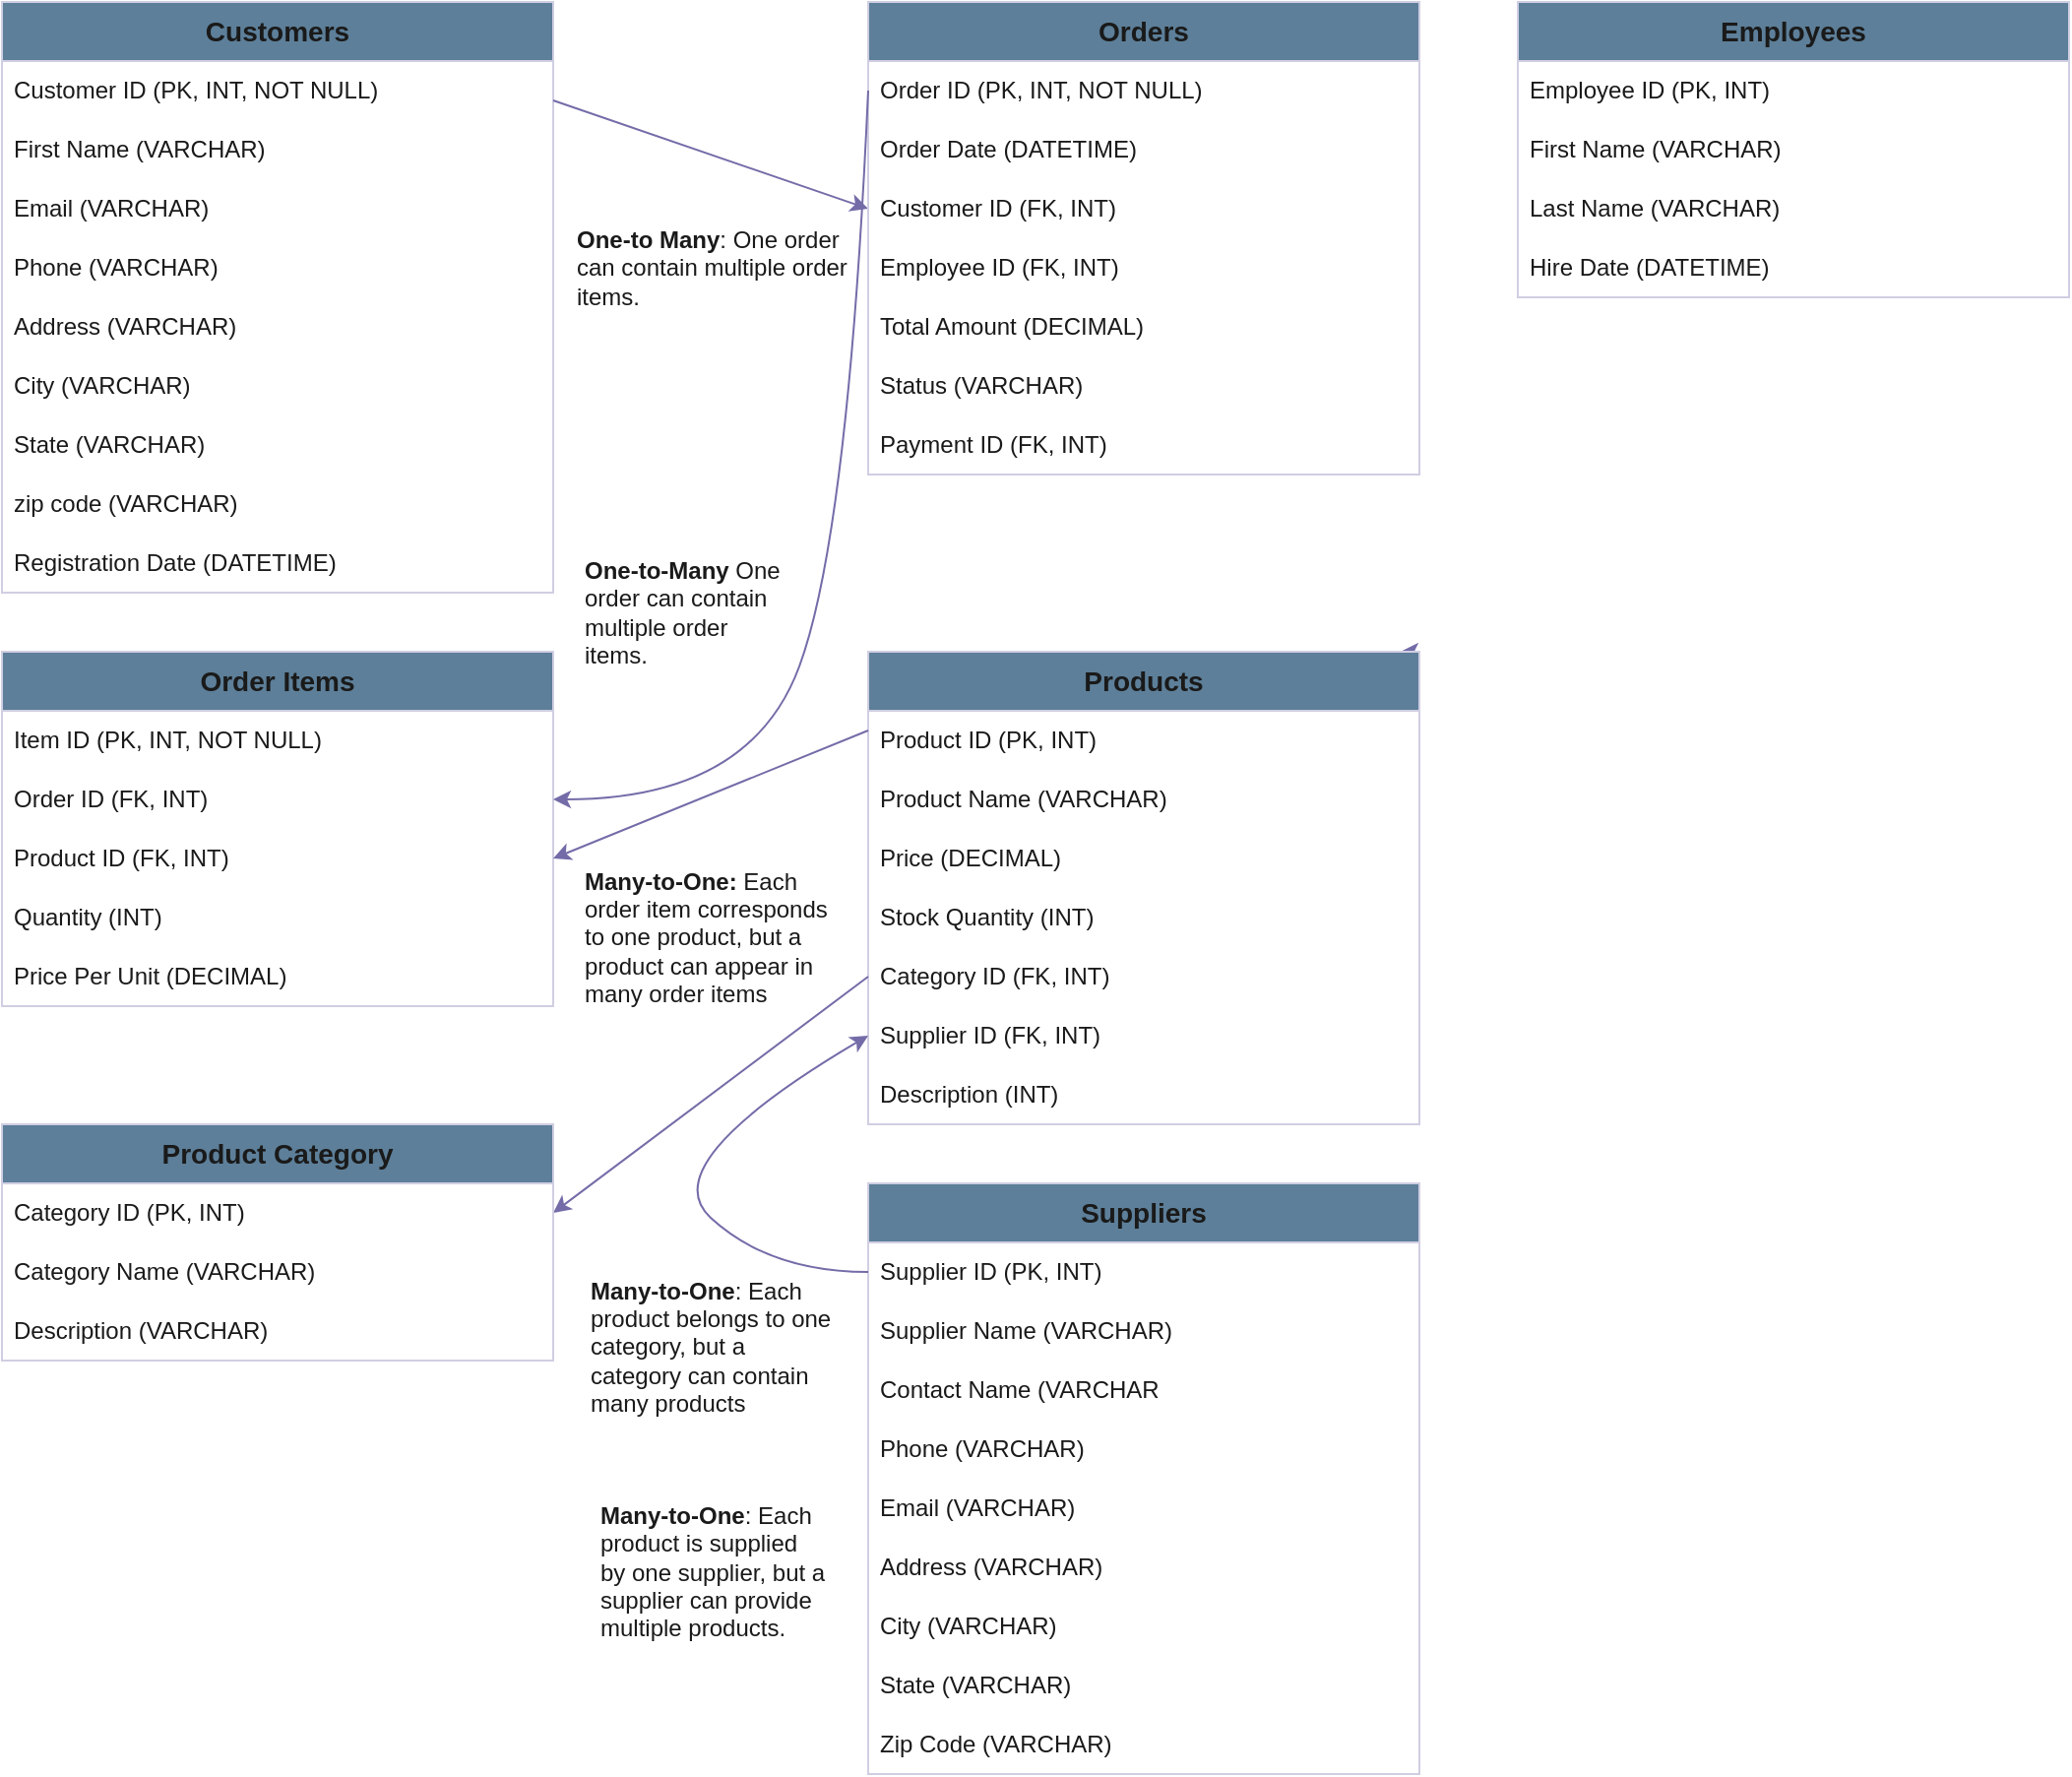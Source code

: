 <mxfile version="24.7.8">
  <diagram name="Page-1" id="p0cV-PXONEV2j5NJQRLK">
    <mxGraphModel dx="660" dy="996" grid="1" gridSize="10" guides="1" tooltips="1" connect="1" arrows="1" fold="1" page="1" pageScale="1" pageWidth="850" pageHeight="1100" math="0" shadow="0">
      <root>
        <mxCell id="0" />
        <mxCell id="1" parent="0" />
        <mxCell id="4ZYNLNozjJlp2lYmBTX1-5" value="&lt;b&gt;&lt;font style=&quot;font-size: 14px;&quot;&gt;Customers&lt;/font&gt;&lt;/b&gt;" style="swimlane;fontStyle=0;childLayout=stackLayout;horizontal=1;startSize=30;horizontalStack=0;resizeParent=1;resizeParentMax=0;resizeLast=0;collapsible=1;marginBottom=0;whiteSpace=wrap;html=1;labelBackgroundColor=none;fillColor=#5D7F99;strokeColor=#D0CEE2;fontColor=#1A1A1A;" parent="1" vertex="1">
          <mxGeometry x="80" y="40" width="280" height="300" as="geometry" />
        </mxCell>
        <mxCell id="4ZYNLNozjJlp2lYmBTX1-6" value="Customer ID (PK, INT, NOT NULL)" style="text;strokeColor=none;fillColor=none;align=left;verticalAlign=middle;spacingLeft=4;spacingRight=4;overflow=hidden;points=[[0,0.5],[1,0.5]];portConstraint=eastwest;rotatable=0;whiteSpace=wrap;html=1;labelBackgroundColor=none;fontColor=#1A1A1A;" parent="4ZYNLNozjJlp2lYmBTX1-5" vertex="1">
          <mxGeometry y="30" width="280" height="30" as="geometry" />
        </mxCell>
        <mxCell id="4ZYNLNozjJlp2lYmBTX1-7" value="First Name (VARCHAR)" style="text;strokeColor=none;fillColor=none;align=left;verticalAlign=middle;spacingLeft=4;spacingRight=4;overflow=hidden;points=[[0,0.5],[1,0.5]];portConstraint=eastwest;rotatable=0;whiteSpace=wrap;html=1;labelBackgroundColor=none;fontColor=#1A1A1A;" parent="4ZYNLNozjJlp2lYmBTX1-5" vertex="1">
          <mxGeometry y="60" width="280" height="30" as="geometry" />
        </mxCell>
        <mxCell id="4ZYNLNozjJlp2lYmBTX1-11" value="Email (VARCHAR)" style="text;strokeColor=none;fillColor=none;align=left;verticalAlign=middle;spacingLeft=4;spacingRight=4;overflow=hidden;points=[[0,0.5],[1,0.5]];portConstraint=eastwest;rotatable=0;whiteSpace=wrap;html=1;labelBackgroundColor=none;fontColor=#1A1A1A;" parent="4ZYNLNozjJlp2lYmBTX1-5" vertex="1">
          <mxGeometry y="90" width="280" height="30" as="geometry" />
        </mxCell>
        <mxCell id="4ZYNLNozjJlp2lYmBTX1-8" value="Phone (VARCHAR)" style="text;strokeColor=none;fillColor=none;align=left;verticalAlign=middle;spacingLeft=4;spacingRight=4;overflow=hidden;points=[[0,0.5],[1,0.5]];portConstraint=eastwest;rotatable=0;whiteSpace=wrap;html=1;labelBackgroundColor=none;fontColor=#1A1A1A;" parent="4ZYNLNozjJlp2lYmBTX1-5" vertex="1">
          <mxGeometry y="120" width="280" height="30" as="geometry" />
        </mxCell>
        <mxCell id="4ZYNLNozjJlp2lYmBTX1-12" value="Address (VARCHAR)" style="text;strokeColor=none;fillColor=none;align=left;verticalAlign=middle;spacingLeft=4;spacingRight=4;overflow=hidden;points=[[0,0.5],[1,0.5]];portConstraint=eastwest;rotatable=0;whiteSpace=wrap;html=1;labelBackgroundColor=none;fontColor=#1A1A1A;" parent="4ZYNLNozjJlp2lYmBTX1-5" vertex="1">
          <mxGeometry y="150" width="280" height="30" as="geometry" />
        </mxCell>
        <mxCell id="4ZYNLNozjJlp2lYmBTX1-10" value="City (VARCHAR)" style="text;strokeColor=none;fillColor=none;align=left;verticalAlign=middle;spacingLeft=4;spacingRight=4;overflow=hidden;points=[[0,0.5],[1,0.5]];portConstraint=eastwest;rotatable=0;whiteSpace=wrap;html=1;labelBackgroundColor=none;fontColor=#1A1A1A;" parent="4ZYNLNozjJlp2lYmBTX1-5" vertex="1">
          <mxGeometry y="180" width="280" height="30" as="geometry" />
        </mxCell>
        <mxCell id="4ZYNLNozjJlp2lYmBTX1-9" value="State (VARCHAR)" style="text;strokeColor=none;fillColor=none;align=left;verticalAlign=middle;spacingLeft=4;spacingRight=4;overflow=hidden;points=[[0,0.5],[1,0.5]];portConstraint=eastwest;rotatable=0;whiteSpace=wrap;html=1;labelBackgroundColor=none;fontColor=#1A1A1A;" parent="4ZYNLNozjJlp2lYmBTX1-5" vertex="1">
          <mxGeometry y="210" width="280" height="30" as="geometry" />
        </mxCell>
        <mxCell id="4ZYNLNozjJlp2lYmBTX1-14" value="zip code (VARCHAR)" style="text;strokeColor=none;fillColor=none;align=left;verticalAlign=middle;spacingLeft=4;spacingRight=4;overflow=hidden;points=[[0,0.5],[1,0.5]];portConstraint=eastwest;rotatable=0;whiteSpace=wrap;html=1;labelBackgroundColor=none;fontColor=#1A1A1A;" parent="4ZYNLNozjJlp2lYmBTX1-5" vertex="1">
          <mxGeometry y="240" width="280" height="30" as="geometry" />
        </mxCell>
        <mxCell id="4ZYNLNozjJlp2lYmBTX1-13" value="Registration Date (DATETIME)" style="text;strokeColor=none;fillColor=none;align=left;verticalAlign=middle;spacingLeft=4;spacingRight=4;overflow=hidden;points=[[0,0.5],[1,0.5]];portConstraint=eastwest;rotatable=0;whiteSpace=wrap;html=1;labelBackgroundColor=none;fontColor=#1A1A1A;" parent="4ZYNLNozjJlp2lYmBTX1-5" vertex="1">
          <mxGeometry y="270" width="280" height="30" as="geometry" />
        </mxCell>
        <mxCell id="4ZYNLNozjJlp2lYmBTX1-15" value="" style="endArrow=classic;html=1;rounded=0;entryX=0;entryY=0.5;entryDx=0;entryDy=0;labelBackgroundColor=none;strokeColor=#736CA8;fontColor=default;" parent="1" target="4ZYNLNozjJlp2lYmBTX1-21" edge="1">
          <mxGeometry width="50" height="50" relative="1" as="geometry">
            <mxPoint x="360" y="90" as="sourcePoint" />
            <mxPoint x="440" y="90" as="targetPoint" />
          </mxGeometry>
        </mxCell>
        <mxCell id="4ZYNLNozjJlp2lYmBTX1-17" value="&lt;b&gt;One-to Many&lt;/b&gt;: One order can contain multiple order items." style="text;html=1;align=left;verticalAlign=middle;whiteSpace=wrap;rounded=0;labelBackgroundColor=none;fontColor=#1A1A1A;" parent="1" vertex="1">
          <mxGeometry x="370" y="120" width="140" height="110" as="geometry" />
        </mxCell>
        <mxCell id="4ZYNLNozjJlp2lYmBTX1-18" value="&lt;b&gt;&lt;font style=&quot;font-size: 14px;&quot;&gt;Orders&lt;/font&gt;&lt;/b&gt;" style="swimlane;fontStyle=0;childLayout=stackLayout;horizontal=1;startSize=30;horizontalStack=0;resizeParent=1;resizeParentMax=0;resizeLast=0;collapsible=1;marginBottom=0;whiteSpace=wrap;html=1;labelBackgroundColor=none;fillColor=#5D7F99;strokeColor=#D0CEE2;fontColor=#1A1A1A;" parent="1" vertex="1">
          <mxGeometry x="520" y="40" width="280" height="240" as="geometry" />
        </mxCell>
        <mxCell id="4ZYNLNozjJlp2lYmBTX1-19" value="Order ID (PK, INT, NOT NULL)" style="text;strokeColor=none;fillColor=none;align=left;verticalAlign=middle;spacingLeft=4;spacingRight=4;overflow=hidden;points=[[0,0.5],[1,0.5]];portConstraint=eastwest;rotatable=0;whiteSpace=wrap;html=1;labelBackgroundColor=none;fontColor=#1A1A1A;" parent="4ZYNLNozjJlp2lYmBTX1-18" vertex="1">
          <mxGeometry y="30" width="280" height="30" as="geometry" />
        </mxCell>
        <mxCell id="4ZYNLNozjJlp2lYmBTX1-20" value="Order Date (DATETIME)" style="text;strokeColor=none;fillColor=none;align=left;verticalAlign=middle;spacingLeft=4;spacingRight=4;overflow=hidden;points=[[0,0.5],[1,0.5]];portConstraint=eastwest;rotatable=0;whiteSpace=wrap;html=1;labelBackgroundColor=none;fontColor=#1A1A1A;" parent="4ZYNLNozjJlp2lYmBTX1-18" vertex="1">
          <mxGeometry y="60" width="280" height="30" as="geometry" />
        </mxCell>
        <mxCell id="4ZYNLNozjJlp2lYmBTX1-21" value="Customer ID (FK, INT)" style="text;strokeColor=none;fillColor=none;align=left;verticalAlign=middle;spacingLeft=4;spacingRight=4;overflow=hidden;points=[[0,0.5],[1,0.5]];portConstraint=eastwest;rotatable=0;whiteSpace=wrap;html=1;labelBackgroundColor=none;fontColor=#1A1A1A;" parent="4ZYNLNozjJlp2lYmBTX1-18" vertex="1">
          <mxGeometry y="90" width="280" height="30" as="geometry" />
        </mxCell>
        <mxCell id="4ZYNLNozjJlp2lYmBTX1-26" value="Employee ID (FK, INT)" style="text;strokeColor=none;fillColor=none;align=left;verticalAlign=middle;spacingLeft=4;spacingRight=4;overflow=hidden;points=[[0,0.5],[1,0.5]];portConstraint=eastwest;rotatable=0;whiteSpace=wrap;html=1;labelBackgroundColor=none;fontColor=#1A1A1A;" parent="4ZYNLNozjJlp2lYmBTX1-18" vertex="1">
          <mxGeometry y="120" width="280" height="30" as="geometry" />
        </mxCell>
        <mxCell id="4ZYNLNozjJlp2lYmBTX1-25" value="Total Amount (DECIMAL)" style="text;strokeColor=none;fillColor=none;align=left;verticalAlign=middle;spacingLeft=4;spacingRight=4;overflow=hidden;points=[[0,0.5],[1,0.5]];portConstraint=eastwest;rotatable=0;whiteSpace=wrap;html=1;labelBackgroundColor=none;fontColor=#1A1A1A;" parent="4ZYNLNozjJlp2lYmBTX1-18" vertex="1">
          <mxGeometry y="150" width="280" height="30" as="geometry" />
        </mxCell>
        <mxCell id="4ZYNLNozjJlp2lYmBTX1-24" value="Status (VARCHAR)" style="text;strokeColor=none;fillColor=none;align=left;verticalAlign=middle;spacingLeft=4;spacingRight=4;overflow=hidden;points=[[0,0.5],[1,0.5]];portConstraint=eastwest;rotatable=0;whiteSpace=wrap;html=1;labelBackgroundColor=none;fontColor=#1A1A1A;" parent="4ZYNLNozjJlp2lYmBTX1-18" vertex="1">
          <mxGeometry y="180" width="280" height="30" as="geometry" />
        </mxCell>
        <mxCell id="4ZYNLNozjJlp2lYmBTX1-23" value="Payment ID (FK, INT)" style="text;strokeColor=none;fillColor=none;align=left;verticalAlign=middle;spacingLeft=4;spacingRight=4;overflow=hidden;points=[[0,0.5],[1,0.5]];portConstraint=eastwest;rotatable=0;whiteSpace=wrap;html=1;labelBackgroundColor=none;fontColor=#1A1A1A;" parent="4ZYNLNozjJlp2lYmBTX1-18" vertex="1">
          <mxGeometry y="210" width="280" height="30" as="geometry" />
        </mxCell>
        <mxCell id="4ZYNLNozjJlp2lYmBTX1-29" value="&lt;b&gt;&lt;font style=&quot;font-size: 14px;&quot;&gt;Order Items&lt;/font&gt;&lt;/b&gt;" style="swimlane;fontStyle=0;childLayout=stackLayout;horizontal=1;startSize=30;horizontalStack=0;resizeParent=1;resizeParentMax=0;resizeLast=0;collapsible=1;marginBottom=0;whiteSpace=wrap;html=1;labelBackgroundColor=none;fillColor=#5D7F99;strokeColor=#D0CEE2;fontColor=#1A1A1A;" parent="1" vertex="1">
          <mxGeometry x="80" y="370" width="280" height="180" as="geometry" />
        </mxCell>
        <mxCell id="4ZYNLNozjJlp2lYmBTX1-30" value="Item ID (PK, INT, NOT NULL)" style="text;strokeColor=none;fillColor=none;align=left;verticalAlign=middle;spacingLeft=4;spacingRight=4;overflow=hidden;points=[[0,0.5],[1,0.5]];portConstraint=eastwest;rotatable=0;whiteSpace=wrap;html=1;labelBackgroundColor=none;fontColor=#1A1A1A;" parent="4ZYNLNozjJlp2lYmBTX1-29" vertex="1">
          <mxGeometry y="30" width="280" height="30" as="geometry" />
        </mxCell>
        <mxCell id="4ZYNLNozjJlp2lYmBTX1-31" value="Order ID (FK, INT)" style="text;strokeColor=none;fillColor=none;align=left;verticalAlign=middle;spacingLeft=4;spacingRight=4;overflow=hidden;points=[[0,0.5],[1,0.5]];portConstraint=eastwest;rotatable=0;whiteSpace=wrap;html=1;labelBackgroundColor=none;fontColor=#1A1A1A;" parent="4ZYNLNozjJlp2lYmBTX1-29" vertex="1">
          <mxGeometry y="60" width="280" height="30" as="geometry" />
        </mxCell>
        <mxCell id="4ZYNLNozjJlp2lYmBTX1-32" value="Product ID (FK, INT)" style="text;strokeColor=none;fillColor=none;align=left;verticalAlign=middle;spacingLeft=4;spacingRight=4;overflow=hidden;points=[[0,0.5],[1,0.5]];portConstraint=eastwest;rotatable=0;whiteSpace=wrap;html=1;labelBackgroundColor=none;fontColor=#1A1A1A;" parent="4ZYNLNozjJlp2lYmBTX1-29" vertex="1">
          <mxGeometry y="90" width="280" height="30" as="geometry" />
        </mxCell>
        <mxCell id="4ZYNLNozjJlp2lYmBTX1-35" value="Quantity (INT)" style="text;strokeColor=none;fillColor=none;align=left;verticalAlign=middle;spacingLeft=4;spacingRight=4;overflow=hidden;points=[[0,0.5],[1,0.5]];portConstraint=eastwest;rotatable=0;whiteSpace=wrap;html=1;labelBackgroundColor=none;fontColor=#1A1A1A;" parent="4ZYNLNozjJlp2lYmBTX1-29" vertex="1">
          <mxGeometry y="120" width="280" height="30" as="geometry" />
        </mxCell>
        <mxCell id="4ZYNLNozjJlp2lYmBTX1-36" value="Price Per Unit (DECIMAL)" style="text;strokeColor=none;fillColor=none;align=left;verticalAlign=middle;spacingLeft=4;spacingRight=4;overflow=hidden;points=[[0,0.5],[1,0.5]];portConstraint=eastwest;rotatable=0;whiteSpace=wrap;html=1;labelBackgroundColor=none;fontColor=#1A1A1A;" parent="4ZYNLNozjJlp2lYmBTX1-29" vertex="1">
          <mxGeometry y="150" width="280" height="30" as="geometry" />
        </mxCell>
        <mxCell id="4ZYNLNozjJlp2lYmBTX1-34" value="" style="curved=1;endArrow=classic;html=1;rounded=0;entryX=1;entryY=0.5;entryDx=0;entryDy=0;exitX=0;exitY=0.5;exitDx=0;exitDy=0;labelBackgroundColor=none;strokeColor=#736CA8;fontColor=default;" parent="1" source="4ZYNLNozjJlp2lYmBTX1-19" target="4ZYNLNozjJlp2lYmBTX1-31" edge="1">
          <mxGeometry width="50" height="50" relative="1" as="geometry">
            <mxPoint x="450" y="750" as="sourcePoint" />
            <mxPoint x="500" y="700" as="targetPoint" />
            <Array as="points">
              <mxPoint x="510" y="310" />
              <mxPoint x="460" y="445" />
            </Array>
          </mxGeometry>
        </mxCell>
        <mxCell id="4ZYNLNozjJlp2lYmBTX1-57" style="edgeStyle=orthogonalEdgeStyle;rounded=0;orthogonalLoop=1;jettySize=auto;html=1;exitX=1;exitY=0;exitDx=0;exitDy=0;labelBackgroundColor=none;strokeColor=#736CA8;fontColor=default;" parent="1" source="4ZYNLNozjJlp2lYmBTX1-39" edge="1">
          <mxGeometry relative="1" as="geometry">
            <mxPoint x="790.353" y="370.588" as="targetPoint" />
          </mxGeometry>
        </mxCell>
        <mxCell id="4ZYNLNozjJlp2lYmBTX1-39" value="&lt;b&gt;&lt;font style=&quot;font-size: 14px;&quot;&gt;Products&lt;/font&gt;&lt;/b&gt;" style="swimlane;fontStyle=0;childLayout=stackLayout;horizontal=1;startSize=30;horizontalStack=0;resizeParent=1;resizeParentMax=0;resizeLast=0;collapsible=1;marginBottom=0;whiteSpace=wrap;html=1;labelBackgroundColor=none;fillColor=#5D7F99;strokeColor=#D0CEE2;fontColor=#1A1A1A;" parent="1" vertex="1">
          <mxGeometry x="520" y="370" width="280" height="240" as="geometry" />
        </mxCell>
        <mxCell id="4ZYNLNozjJlp2lYmBTX1-40" value="Product ID (PK, INT)" style="text;strokeColor=none;fillColor=none;align=left;verticalAlign=middle;spacingLeft=4;spacingRight=4;overflow=hidden;points=[[0,0.5],[1,0.5]];portConstraint=eastwest;rotatable=0;whiteSpace=wrap;html=1;labelBackgroundColor=none;fontColor=#1A1A1A;" parent="4ZYNLNozjJlp2lYmBTX1-39" vertex="1">
          <mxGeometry y="30" width="280" height="30" as="geometry" />
        </mxCell>
        <mxCell id="4ZYNLNozjJlp2lYmBTX1-41" value="Product Name (VARCHAR)" style="text;strokeColor=none;fillColor=none;align=left;verticalAlign=middle;spacingLeft=4;spacingRight=4;overflow=hidden;points=[[0,0.5],[1,0.5]];portConstraint=eastwest;rotatable=0;whiteSpace=wrap;html=1;labelBackgroundColor=none;fontColor=#1A1A1A;" parent="4ZYNLNozjJlp2lYmBTX1-39" vertex="1">
          <mxGeometry y="60" width="280" height="30" as="geometry" />
        </mxCell>
        <mxCell id="4ZYNLNozjJlp2lYmBTX1-42" value="Price (DECIMAL)" style="text;strokeColor=none;fillColor=none;align=left;verticalAlign=middle;spacingLeft=4;spacingRight=4;overflow=hidden;points=[[0,0.5],[1,0.5]];portConstraint=eastwest;rotatable=0;whiteSpace=wrap;html=1;labelBackgroundColor=none;fontColor=#1A1A1A;" parent="4ZYNLNozjJlp2lYmBTX1-39" vertex="1">
          <mxGeometry y="90" width="280" height="30" as="geometry" />
        </mxCell>
        <mxCell id="4ZYNLNozjJlp2lYmBTX1-45" value="Stock Quantity (INT)" style="text;strokeColor=none;fillColor=none;align=left;verticalAlign=middle;spacingLeft=4;spacingRight=4;overflow=hidden;points=[[0,0.5],[1,0.5]];portConstraint=eastwest;rotatable=0;whiteSpace=wrap;html=1;labelBackgroundColor=none;fontColor=#1A1A1A;" parent="4ZYNLNozjJlp2lYmBTX1-39" vertex="1">
          <mxGeometry y="120" width="280" height="30" as="geometry" />
        </mxCell>
        <mxCell id="4ZYNLNozjJlp2lYmBTX1-44" value="Category ID (FK, INT)" style="text;strokeColor=none;fillColor=none;align=left;verticalAlign=middle;spacingLeft=4;spacingRight=4;overflow=hidden;points=[[0,0.5],[1,0.5]];portConstraint=eastwest;rotatable=0;whiteSpace=wrap;html=1;labelBackgroundColor=none;fontColor=#1A1A1A;" parent="4ZYNLNozjJlp2lYmBTX1-39" vertex="1">
          <mxGeometry y="150" width="280" height="30" as="geometry" />
        </mxCell>
        <mxCell id="4ZYNLNozjJlp2lYmBTX1-43" value="Supplier ID (FK, INT)" style="text;strokeColor=none;fillColor=none;align=left;verticalAlign=middle;spacingLeft=4;spacingRight=4;overflow=hidden;points=[[0,0.5],[1,0.5]];portConstraint=eastwest;rotatable=0;whiteSpace=wrap;html=1;labelBackgroundColor=none;fontColor=#1A1A1A;" parent="4ZYNLNozjJlp2lYmBTX1-39" vertex="1">
          <mxGeometry y="180" width="280" height="30" as="geometry" />
        </mxCell>
        <mxCell id="4ZYNLNozjJlp2lYmBTX1-47" value="Description (INT)" style="text;strokeColor=none;fillColor=none;align=left;verticalAlign=middle;spacingLeft=4;spacingRight=4;overflow=hidden;points=[[0,0.5],[1,0.5]];portConstraint=eastwest;rotatable=0;whiteSpace=wrap;html=1;labelBackgroundColor=none;fontColor=#1A1A1A;" parent="4ZYNLNozjJlp2lYmBTX1-39" vertex="1">
          <mxGeometry y="210" width="280" height="30" as="geometry" />
        </mxCell>
        <mxCell id="4ZYNLNozjJlp2lYmBTX1-46" value="" style="endArrow=classic;html=1;rounded=0;entryX=1;entryY=0.5;entryDx=0;entryDy=0;labelBackgroundColor=none;strokeColor=#736CA8;fontColor=default;" parent="1" target="4ZYNLNozjJlp2lYmBTX1-32" edge="1">
          <mxGeometry width="50" height="50" relative="1" as="geometry">
            <mxPoint x="520" y="410" as="sourcePoint" />
            <mxPoint x="460" y="470" as="targetPoint" />
          </mxGeometry>
        </mxCell>
        <mxCell id="4ZYNLNozjJlp2lYmBTX1-48" value="" style="endArrow=classic;html=1;rounded=0;exitX=0;exitY=0.5;exitDx=0;exitDy=0;entryX=1;entryY=0.5;entryDx=0;entryDy=0;labelBackgroundColor=none;strokeColor=#736CA8;fontColor=default;" parent="1" source="4ZYNLNozjJlp2lYmBTX1-44" target="4ZYNLNozjJlp2lYmBTX1-50" edge="1">
          <mxGeometry width="50" height="50" relative="1" as="geometry">
            <mxPoint x="495" y="550" as="sourcePoint" />
            <mxPoint x="370" y="620" as="targetPoint" />
          </mxGeometry>
        </mxCell>
        <mxCell id="4ZYNLNozjJlp2lYmBTX1-49" value="&lt;b&gt;&lt;font style=&quot;font-size: 14px;&quot;&gt;Product Category&lt;/font&gt;&lt;/b&gt;" style="swimlane;fontStyle=0;childLayout=stackLayout;horizontal=1;startSize=30;horizontalStack=0;resizeParent=1;resizeParentMax=0;resizeLast=0;collapsible=1;marginBottom=0;whiteSpace=wrap;html=1;labelBackgroundColor=none;fillColor=#5D7F99;strokeColor=#D0CEE2;fontColor=#1A1A1A;" parent="1" vertex="1">
          <mxGeometry x="80" y="610" width="280" height="120" as="geometry" />
        </mxCell>
        <mxCell id="4ZYNLNozjJlp2lYmBTX1-50" value="Category ID (PK, INT)" style="text;strokeColor=none;fillColor=none;align=left;verticalAlign=middle;spacingLeft=4;spacingRight=4;overflow=hidden;points=[[0,0.5],[1,0.5]];portConstraint=eastwest;rotatable=0;whiteSpace=wrap;html=1;labelBackgroundColor=none;fontColor=#1A1A1A;" parent="4ZYNLNozjJlp2lYmBTX1-49" vertex="1">
          <mxGeometry y="30" width="280" height="30" as="geometry" />
        </mxCell>
        <mxCell id="4ZYNLNozjJlp2lYmBTX1-51" value="Category Name (VARCHAR)" style="text;strokeColor=none;fillColor=none;align=left;verticalAlign=middle;spacingLeft=4;spacingRight=4;overflow=hidden;points=[[0,0.5],[1,0.5]];portConstraint=eastwest;rotatable=0;whiteSpace=wrap;html=1;labelBackgroundColor=none;fontColor=#1A1A1A;" parent="4ZYNLNozjJlp2lYmBTX1-49" vertex="1">
          <mxGeometry y="60" width="280" height="30" as="geometry" />
        </mxCell>
        <mxCell id="4ZYNLNozjJlp2lYmBTX1-52" value="Description (VARCHAR)" style="text;strokeColor=none;fillColor=none;align=left;verticalAlign=middle;spacingLeft=4;spacingRight=4;overflow=hidden;points=[[0,0.5],[1,0.5]];portConstraint=eastwest;rotatable=0;whiteSpace=wrap;html=1;labelBackgroundColor=none;fontColor=#1A1A1A;" parent="4ZYNLNozjJlp2lYmBTX1-49" vertex="1">
          <mxGeometry y="90" width="280" height="30" as="geometry" />
        </mxCell>
        <mxCell id="4ZYNLNozjJlp2lYmBTX1-53" value="&lt;b&gt;&lt;font style=&quot;font-size: 14px;&quot;&gt;Suppliers&lt;/font&gt;&lt;/b&gt;" style="swimlane;fontStyle=0;childLayout=stackLayout;horizontal=1;startSize=30;horizontalStack=0;resizeParent=1;resizeParentMax=0;resizeLast=0;collapsible=1;marginBottom=0;whiteSpace=wrap;html=1;labelBackgroundColor=none;fillColor=#5D7F99;strokeColor=#D0CEE2;fontColor=#1A1A1A;" parent="1" vertex="1">
          <mxGeometry x="520" y="640" width="280" height="300" as="geometry" />
        </mxCell>
        <mxCell id="4ZYNLNozjJlp2lYmBTX1-54" value="Supplier ID (PK, INT)" style="text;strokeColor=none;fillColor=none;align=left;verticalAlign=middle;spacingLeft=4;spacingRight=4;overflow=hidden;points=[[0,0.5],[1,0.5]];portConstraint=eastwest;rotatable=0;whiteSpace=wrap;html=1;labelBackgroundColor=none;fontColor=#1A1A1A;" parent="4ZYNLNozjJlp2lYmBTX1-53" vertex="1">
          <mxGeometry y="30" width="280" height="30" as="geometry" />
        </mxCell>
        <mxCell id="4ZYNLNozjJlp2lYmBTX1-55" value="Supplier Name (VARCHAR)" style="text;strokeColor=none;fillColor=none;align=left;verticalAlign=middle;spacingLeft=4;spacingRight=4;overflow=hidden;points=[[0,0.5],[1,0.5]];portConstraint=eastwest;rotatable=0;whiteSpace=wrap;html=1;labelBackgroundColor=none;fontColor=#1A1A1A;" parent="4ZYNLNozjJlp2lYmBTX1-53" vertex="1">
          <mxGeometry y="60" width="280" height="30" as="geometry" />
        </mxCell>
        <mxCell id="4ZYNLNozjJlp2lYmBTX1-56" value="Contact Name (VARCHAR" style="text;strokeColor=none;fillColor=none;align=left;verticalAlign=middle;spacingLeft=4;spacingRight=4;overflow=hidden;points=[[0,0.5],[1,0.5]];portConstraint=eastwest;rotatable=0;whiteSpace=wrap;html=1;labelBackgroundColor=none;fontColor=#1A1A1A;" parent="4ZYNLNozjJlp2lYmBTX1-53" vertex="1">
          <mxGeometry y="90" width="280" height="30" as="geometry" />
        </mxCell>
        <mxCell id="4ZYNLNozjJlp2lYmBTX1-62" value="Phone (VARCHAR)" style="text;strokeColor=none;fillColor=none;align=left;verticalAlign=middle;spacingLeft=4;spacingRight=4;overflow=hidden;points=[[0,0.5],[1,0.5]];portConstraint=eastwest;rotatable=0;whiteSpace=wrap;html=1;labelBackgroundColor=none;fontColor=#1A1A1A;" parent="4ZYNLNozjJlp2lYmBTX1-53" vertex="1">
          <mxGeometry y="120" width="280" height="30" as="geometry" />
        </mxCell>
        <mxCell id="4ZYNLNozjJlp2lYmBTX1-61" value="Email (VARCHAR)" style="text;strokeColor=none;fillColor=none;align=left;verticalAlign=middle;spacingLeft=4;spacingRight=4;overflow=hidden;points=[[0,0.5],[1,0.5]];portConstraint=eastwest;rotatable=0;whiteSpace=wrap;html=1;labelBackgroundColor=none;fontColor=#1A1A1A;" parent="4ZYNLNozjJlp2lYmBTX1-53" vertex="1">
          <mxGeometry y="150" width="280" height="30" as="geometry" />
        </mxCell>
        <mxCell id="4ZYNLNozjJlp2lYmBTX1-60" value="Address (VARCHAR)" style="text;strokeColor=none;fillColor=none;align=left;verticalAlign=middle;spacingLeft=4;spacingRight=4;overflow=hidden;points=[[0,0.5],[1,0.5]];portConstraint=eastwest;rotatable=0;whiteSpace=wrap;html=1;labelBackgroundColor=none;fontColor=#1A1A1A;" parent="4ZYNLNozjJlp2lYmBTX1-53" vertex="1">
          <mxGeometry y="180" width="280" height="30" as="geometry" />
        </mxCell>
        <mxCell id="4ZYNLNozjJlp2lYmBTX1-59" value="City (VARCHAR)" style="text;strokeColor=none;fillColor=none;align=left;verticalAlign=middle;spacingLeft=4;spacingRight=4;overflow=hidden;points=[[0,0.5],[1,0.5]];portConstraint=eastwest;rotatable=0;whiteSpace=wrap;html=1;labelBackgroundColor=none;fontColor=#1A1A1A;" parent="4ZYNLNozjJlp2lYmBTX1-53" vertex="1">
          <mxGeometry y="210" width="280" height="30" as="geometry" />
        </mxCell>
        <mxCell id="4ZYNLNozjJlp2lYmBTX1-58" value="State (VARCHAR)" style="text;strokeColor=none;fillColor=none;align=left;verticalAlign=middle;spacingLeft=4;spacingRight=4;overflow=hidden;points=[[0,0.5],[1,0.5]];portConstraint=eastwest;rotatable=0;whiteSpace=wrap;html=1;labelBackgroundColor=none;fontColor=#1A1A1A;" parent="4ZYNLNozjJlp2lYmBTX1-53" vertex="1">
          <mxGeometry y="240" width="280" height="30" as="geometry" />
        </mxCell>
        <mxCell id="4ZYNLNozjJlp2lYmBTX1-63" value="Zip Code (VARCHAR)" style="text;strokeColor=none;fillColor=none;align=left;verticalAlign=middle;spacingLeft=4;spacingRight=4;overflow=hidden;points=[[0,0.5],[1,0.5]];portConstraint=eastwest;rotatable=0;whiteSpace=wrap;html=1;labelBackgroundColor=none;fontColor=#1A1A1A;" parent="4ZYNLNozjJlp2lYmBTX1-53" vertex="1">
          <mxGeometry y="270" width="280" height="30" as="geometry" />
        </mxCell>
        <mxCell id="4ZYNLNozjJlp2lYmBTX1-65" value="&lt;b&gt;&lt;font style=&quot;font-size: 14px;&quot;&gt;Employees&lt;/font&gt;&lt;/b&gt;" style="swimlane;fontStyle=0;childLayout=stackLayout;horizontal=1;startSize=30;horizontalStack=0;resizeParent=1;resizeParentMax=0;resizeLast=0;collapsible=1;marginBottom=0;whiteSpace=wrap;html=1;labelBackgroundColor=none;fillColor=#5D7F99;strokeColor=#D0CEE2;fontColor=#1A1A1A;" parent="1" vertex="1">
          <mxGeometry x="850" y="40" width="280" height="150" as="geometry" />
        </mxCell>
        <mxCell id="4ZYNLNozjJlp2lYmBTX1-66" value="Employee ID (PK, INT)" style="text;strokeColor=none;fillColor=none;align=left;verticalAlign=middle;spacingLeft=4;spacingRight=4;overflow=hidden;points=[[0,0.5],[1,0.5]];portConstraint=eastwest;rotatable=0;whiteSpace=wrap;html=1;labelBackgroundColor=none;fontColor=#1A1A1A;" parent="4ZYNLNozjJlp2lYmBTX1-65" vertex="1">
          <mxGeometry y="30" width="280" height="30" as="geometry" />
        </mxCell>
        <mxCell id="4ZYNLNozjJlp2lYmBTX1-67" value="First Name (VARCHAR)" style="text;strokeColor=none;fillColor=none;align=left;verticalAlign=middle;spacingLeft=4;spacingRight=4;overflow=hidden;points=[[0,0.5],[1,0.5]];portConstraint=eastwest;rotatable=0;whiteSpace=wrap;html=1;labelBackgroundColor=none;fontColor=#1A1A1A;" parent="4ZYNLNozjJlp2lYmBTX1-65" vertex="1">
          <mxGeometry y="60" width="280" height="30" as="geometry" />
        </mxCell>
        <mxCell id="4ZYNLNozjJlp2lYmBTX1-68" value="Last Name (VARCHAR)" style="text;strokeColor=none;fillColor=none;align=left;verticalAlign=middle;spacingLeft=4;spacingRight=4;overflow=hidden;points=[[0,0.5],[1,0.5]];portConstraint=eastwest;rotatable=0;whiteSpace=wrap;html=1;labelBackgroundColor=none;fontColor=#1A1A1A;" parent="4ZYNLNozjJlp2lYmBTX1-65" vertex="1">
          <mxGeometry y="90" width="280" height="30" as="geometry" />
        </mxCell>
        <mxCell id="4ZYNLNozjJlp2lYmBTX1-69" value="Hire Date (DATETIME)" style="text;strokeColor=none;fillColor=none;align=left;verticalAlign=middle;spacingLeft=4;spacingRight=4;overflow=hidden;points=[[0,0.5],[1,0.5]];portConstraint=eastwest;rotatable=0;whiteSpace=wrap;html=1;labelBackgroundColor=none;fontColor=#1A1A1A;" parent="4ZYNLNozjJlp2lYmBTX1-65" vertex="1">
          <mxGeometry y="120" width="280" height="30" as="geometry" />
        </mxCell>
        <mxCell id="4ZYNLNozjJlp2lYmBTX1-70" value="" style="curved=1;endArrow=classic;html=1;rounded=0;entryX=0;entryY=0.5;entryDx=0;entryDy=0;exitX=0;exitY=0.5;exitDx=0;exitDy=0;labelBackgroundColor=none;strokeColor=#736CA8;fontColor=default;" parent="1" source="4ZYNLNozjJlp2lYmBTX1-54" target="4ZYNLNozjJlp2lYmBTX1-43" edge="1">
          <mxGeometry width="50" height="50" relative="1" as="geometry">
            <mxPoint x="450" y="750" as="sourcePoint" />
            <mxPoint x="500" y="700" as="targetPoint" />
            <Array as="points">
              <mxPoint x="470" y="685" />
              <mxPoint x="410" y="630" />
            </Array>
          </mxGeometry>
        </mxCell>
        <mxCell id="4ZYNLNozjJlp2lYmBTX1-71" value="&lt;b&gt;One-to-Many&lt;/b&gt; One order can contain multiple order items." style="text;strokeColor=none;fillColor=none;align=left;verticalAlign=middle;spacingLeft=4;spacingRight=4;overflow=hidden;points=[[0,0.5],[1,0.5]];portConstraint=eastwest;rotatable=0;whiteSpace=wrap;html=1;labelBackgroundColor=none;fontColor=#1A1A1A;" parent="1" vertex="1">
          <mxGeometry x="370" y="300" width="110" height="100" as="geometry" />
        </mxCell>
        <mxCell id="4ZYNLNozjJlp2lYmBTX1-72" value="&lt;b&gt;Many-to-One&lt;/b&gt;: Each product belongs to one category, but a category can contain many products" style="text;strokeColor=none;fillColor=none;align=left;verticalAlign=middle;spacingLeft=4;spacingRight=4;overflow=hidden;points=[[0,0.5],[1,0.5]];portConstraint=eastwest;rotatable=0;whiteSpace=wrap;html=1;labelBackgroundColor=none;fontColor=#1A1A1A;" parent="1" vertex="1">
          <mxGeometry x="372.5" y="670" width="135" height="105" as="geometry" />
        </mxCell>
        <mxCell id="4ZYNLNozjJlp2lYmBTX1-73" value="&lt;b&gt;Many-to-One:&lt;/b&gt; Each order item corresponds to one product, but a product can appear in many order items" style="text;strokeColor=none;fillColor=none;align=left;verticalAlign=middle;spacingLeft=4;spacingRight=4;overflow=hidden;points=[[0,0.5],[1,0.5]];portConstraint=eastwest;rotatable=0;whiteSpace=wrap;html=1;labelBackgroundColor=none;fontColor=#1A1A1A;" parent="1" vertex="1">
          <mxGeometry x="370" y="470" width="140" height="90" as="geometry" />
        </mxCell>
        <mxCell id="4ZYNLNozjJlp2lYmBTX1-74" value="&lt;br&gt;&lt;b&gt;Many-to-One&lt;/b&gt;: Each product is supplied by one supplier, but a supplier can provide multiple products.&lt;div&gt;&lt;br/&gt;&lt;/div&gt;" style="text;strokeColor=none;fillColor=none;align=left;verticalAlign=middle;spacingLeft=4;spacingRight=4;overflow=hidden;points=[[0,0.5],[1,0.5]];portConstraint=eastwest;rotatable=0;whiteSpace=wrap;html=1;labelBackgroundColor=none;fontColor=#1A1A1A;" parent="1" vertex="1">
          <mxGeometry x="377.5" y="785" width="125" height="100" as="geometry" />
        </mxCell>
      </root>
    </mxGraphModel>
  </diagram>
</mxfile>
